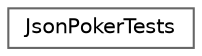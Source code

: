 digraph "Graphical Class Hierarchy"
{
 // LATEX_PDF_SIZE
  bgcolor="transparent";
  edge [fontname=Helvetica,fontsize=10,labelfontname=Helvetica,labelfontsize=10];
  node [fontname=Helvetica,fontsize=10,shape=box,height=0.2,width=0.4];
  rankdir="LR";
  Node0 [label="JsonPokerTests",height=0.2,width=0.4,color="grey40", fillcolor="white", style="filled",URL="$class_json_poker_tests.html",tooltip=" "];
}
